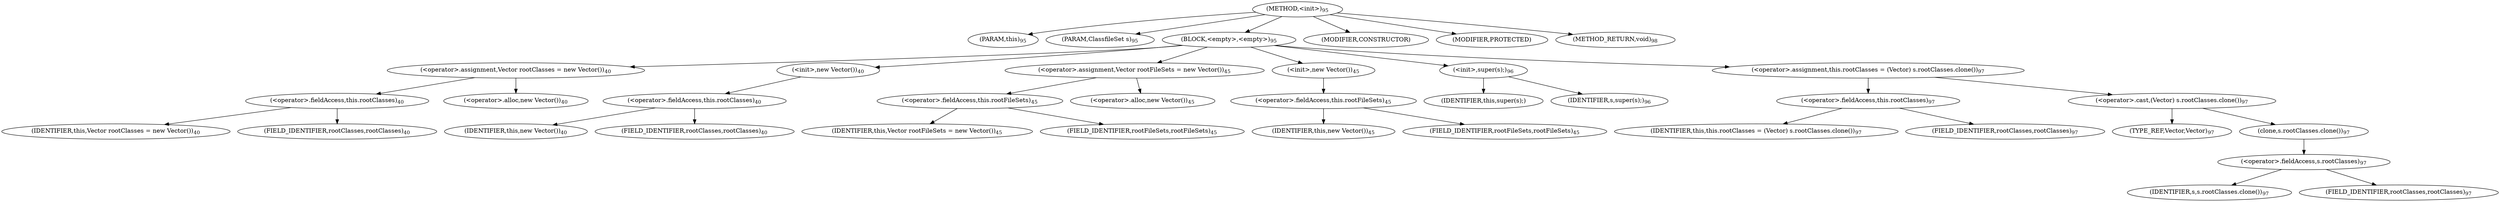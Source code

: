 digraph "&lt;init&gt;" {  
"110" [label = <(METHOD,&lt;init&gt;)<SUB>95</SUB>> ]
"22" [label = <(PARAM,this)<SUB>95</SUB>> ]
"111" [label = <(PARAM,ClassfileSet s)<SUB>95</SUB>> ]
"112" [label = <(BLOCK,&lt;empty&gt;,&lt;empty&gt;)<SUB>95</SUB>> ]
"113" [label = <(&lt;operator&gt;.assignment,Vector rootClasses = new Vector())<SUB>40</SUB>> ]
"114" [label = <(&lt;operator&gt;.fieldAccess,this.rootClasses)<SUB>40</SUB>> ]
"115" [label = <(IDENTIFIER,this,Vector rootClasses = new Vector())<SUB>40</SUB>> ]
"116" [label = <(FIELD_IDENTIFIER,rootClasses,rootClasses)<SUB>40</SUB>> ]
"117" [label = <(&lt;operator&gt;.alloc,new Vector())<SUB>40</SUB>> ]
"118" [label = <(&lt;init&gt;,new Vector())<SUB>40</SUB>> ]
"119" [label = <(&lt;operator&gt;.fieldAccess,this.rootClasses)<SUB>40</SUB>> ]
"120" [label = <(IDENTIFIER,this,new Vector())<SUB>40</SUB>> ]
"121" [label = <(FIELD_IDENTIFIER,rootClasses,rootClasses)<SUB>40</SUB>> ]
"122" [label = <(&lt;operator&gt;.assignment,Vector rootFileSets = new Vector())<SUB>45</SUB>> ]
"123" [label = <(&lt;operator&gt;.fieldAccess,this.rootFileSets)<SUB>45</SUB>> ]
"124" [label = <(IDENTIFIER,this,Vector rootFileSets = new Vector())<SUB>45</SUB>> ]
"125" [label = <(FIELD_IDENTIFIER,rootFileSets,rootFileSets)<SUB>45</SUB>> ]
"126" [label = <(&lt;operator&gt;.alloc,new Vector())<SUB>45</SUB>> ]
"127" [label = <(&lt;init&gt;,new Vector())<SUB>45</SUB>> ]
"128" [label = <(&lt;operator&gt;.fieldAccess,this.rootFileSets)<SUB>45</SUB>> ]
"129" [label = <(IDENTIFIER,this,new Vector())<SUB>45</SUB>> ]
"130" [label = <(FIELD_IDENTIFIER,rootFileSets,rootFileSets)<SUB>45</SUB>> ]
"131" [label = <(&lt;init&gt;,super(s);)<SUB>96</SUB>> ]
"21" [label = <(IDENTIFIER,this,super(s);)> ]
"132" [label = <(IDENTIFIER,s,super(s);)<SUB>96</SUB>> ]
"133" [label = <(&lt;operator&gt;.assignment,this.rootClasses = (Vector) s.rootClasses.clone())<SUB>97</SUB>> ]
"134" [label = <(&lt;operator&gt;.fieldAccess,this.rootClasses)<SUB>97</SUB>> ]
"135" [label = <(IDENTIFIER,this,this.rootClasses = (Vector) s.rootClasses.clone())<SUB>97</SUB>> ]
"136" [label = <(FIELD_IDENTIFIER,rootClasses,rootClasses)<SUB>97</SUB>> ]
"137" [label = <(&lt;operator&gt;.cast,(Vector) s.rootClasses.clone())<SUB>97</SUB>> ]
"138" [label = <(TYPE_REF,Vector,Vector)<SUB>97</SUB>> ]
"139" [label = <(clone,s.rootClasses.clone())<SUB>97</SUB>> ]
"140" [label = <(&lt;operator&gt;.fieldAccess,s.rootClasses)<SUB>97</SUB>> ]
"141" [label = <(IDENTIFIER,s,s.rootClasses.clone())<SUB>97</SUB>> ]
"142" [label = <(FIELD_IDENTIFIER,rootClasses,rootClasses)<SUB>97</SUB>> ]
"143" [label = <(MODIFIER,CONSTRUCTOR)> ]
"144" [label = <(MODIFIER,PROTECTED)> ]
"145" [label = <(METHOD_RETURN,void)<SUB>98</SUB>> ]
  "110" -> "22" 
  "110" -> "111" 
  "110" -> "112" 
  "110" -> "143" 
  "110" -> "144" 
  "110" -> "145" 
  "112" -> "113" 
  "112" -> "118" 
  "112" -> "122" 
  "112" -> "127" 
  "112" -> "131" 
  "112" -> "133" 
  "113" -> "114" 
  "113" -> "117" 
  "114" -> "115" 
  "114" -> "116" 
  "118" -> "119" 
  "119" -> "120" 
  "119" -> "121" 
  "122" -> "123" 
  "122" -> "126" 
  "123" -> "124" 
  "123" -> "125" 
  "127" -> "128" 
  "128" -> "129" 
  "128" -> "130" 
  "131" -> "21" 
  "131" -> "132" 
  "133" -> "134" 
  "133" -> "137" 
  "134" -> "135" 
  "134" -> "136" 
  "137" -> "138" 
  "137" -> "139" 
  "139" -> "140" 
  "140" -> "141" 
  "140" -> "142" 
}
